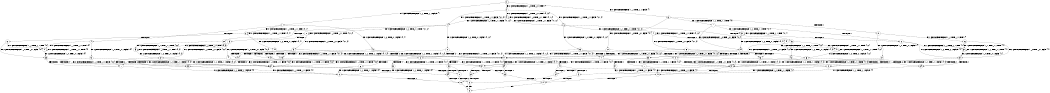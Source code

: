 digraph BCG {
size = "7, 10.5";
center = TRUE;
node [shape = circle];
0 [peripheries = 2];
0 -> 1 [label = "EX !1 !ATOMIC_EXCH_BRANCH (1, +1, TRUE, +1, 1, FALSE) !{}"];
0 -> 2 [label = "EX !2 !ATOMIC_EXCH_BRANCH (1, +0, TRUE, +0, 1, TRUE) !{}"];
0 -> 3 [label = "EX !0 !ATOMIC_EXCH_BRANCH (1, +1, TRUE, +1, 1, FALSE) !{}"];
1 -> 4 [label = "TERMINATE !1"];
1 -> 5 [label = "EX !2 !ATOMIC_EXCH_BRANCH (1, +0, TRUE, +0, 1, FALSE) !{0, 1}"];
1 -> 6 [label = "EX !0 !ATOMIC_EXCH_BRANCH (1, +1, TRUE, +1, 1, TRUE) !{0, 1}"];
2 -> 7 [label = "EX !1 !ATOMIC_EXCH_BRANCH (1, +1, TRUE, +1, 1, FALSE) !{0, 1, 2}"];
2 -> 8 [label = "EX !0 !ATOMIC_EXCH_BRANCH (1, +1, TRUE, +1, 1, FALSE) !{0, 1, 2}"];
2 -> 9 [label = "EX !2 !ATOMIC_EXCH_BRANCH (1, +0, TRUE, +0, 1, TRUE) !{0, 1, 2}"];
3 -> 10 [label = "TERMINATE !0"];
3 -> 11 [label = "EX !1 !ATOMIC_EXCH_BRANCH (1, +1, TRUE, +1, 1, TRUE) !{0}"];
3 -> 12 [label = "EX !2 !ATOMIC_EXCH_BRANCH (1, +0, TRUE, +0, 1, FALSE) !{0}"];
4 -> 13 [label = "EX !2 !ATOMIC_EXCH_BRANCH (1, +0, TRUE, +0, 1, FALSE) !{0}"];
4 -> 14 [label = "EX !0 !ATOMIC_EXCH_BRANCH (1, +1, TRUE, +1, 1, TRUE) !{0}"];
5 -> 15 [label = "TERMINATE !1"];
5 -> 16 [label = "TERMINATE !2"];
5 -> 17 [label = "EX !0 !ATOMIC_EXCH_BRANCH (1, +1, TRUE, +1, 1, FALSE) !{0, 1, 2}"];
6 -> 18 [label = "TERMINATE !1"];
6 -> 19 [label = "EX !2 !ATOMIC_EXCH_BRANCH (1, +0, TRUE, +0, 1, FALSE) !{0, 1}"];
6 -> 6 [label = "EX !0 !ATOMIC_EXCH_BRANCH (1, +1, TRUE, +1, 1, TRUE) !{0, 1}"];
7 -> 20 [label = "TERMINATE !1"];
7 -> 21 [label = "EX !0 !ATOMIC_EXCH_BRANCH (1, +1, TRUE, +1, 1, TRUE) !{0, 1, 2}"];
7 -> 22 [label = "EX !2 !ATOMIC_EXCH_BRANCH (1, +0, TRUE, +0, 1, FALSE) !{0, 1, 2}"];
8 -> 23 [label = "TERMINATE !0"];
8 -> 24 [label = "EX !1 !ATOMIC_EXCH_BRANCH (1, +1, TRUE, +1, 1, TRUE) !{0, 1, 2}"];
8 -> 25 [label = "EX !2 !ATOMIC_EXCH_BRANCH (1, +0, TRUE, +0, 1, FALSE) !{0, 1, 2}"];
9 -> 7 [label = "EX !1 !ATOMIC_EXCH_BRANCH (1, +1, TRUE, +1, 1, FALSE) !{0, 1, 2}"];
9 -> 8 [label = "EX !0 !ATOMIC_EXCH_BRANCH (1, +1, TRUE, +1, 1, FALSE) !{0, 1, 2}"];
9 -> 9 [label = "EX !2 !ATOMIC_EXCH_BRANCH (1, +0, TRUE, +0, 1, TRUE) !{0, 1, 2}"];
10 -> 26 [label = "EX !1 !ATOMIC_EXCH_BRANCH (1, +1, TRUE, +1, 1, TRUE) !{}"];
10 -> 27 [label = "EX !2 !ATOMIC_EXCH_BRANCH (1, +0, TRUE, +0, 1, FALSE) !{}"];
11 -> 28 [label = "TERMINATE !0"];
11 -> 29 [label = "EX !2 !ATOMIC_EXCH_BRANCH (1, +0, TRUE, +0, 1, FALSE) !{0, 1}"];
11 -> 30 [label = "EX !1 !ATOMIC_EXCH_BRANCH (1, +1, TRUE, +1, 1, TRUE) !{0, 1}"];
12 -> 31 [label = "TERMINATE !2"];
12 -> 32 [label = "TERMINATE !0"];
12 -> 17 [label = "EX !1 !ATOMIC_EXCH_BRANCH (1, +1, TRUE, +1, 1, FALSE) !{0, 1, 2}"];
13 -> 33 [label = "TERMINATE !2"];
13 -> 34 [label = "EX !0 !ATOMIC_EXCH_BRANCH (1, +1, TRUE, +1, 1, FALSE) !{0, 2}"];
14 -> 35 [label = "EX !2 !ATOMIC_EXCH_BRANCH (1, +0, TRUE, +0, 1, FALSE) !{0}"];
14 -> 14 [label = "EX !0 !ATOMIC_EXCH_BRANCH (1, +1, TRUE, +1, 1, TRUE) !{0}"];
15 -> 33 [label = "TERMINATE !2"];
15 -> 34 [label = "EX !0 !ATOMIC_EXCH_BRANCH (1, +1, TRUE, +1, 1, FALSE) !{0, 2}"];
16 -> 36 [label = "TERMINATE !1"];
16 -> 37 [label = "EX !0 !ATOMIC_EXCH_BRANCH (1, +1, TRUE, +1, 1, FALSE) !{0, 1}"];
17 -> 38 [label = "TERMINATE !1"];
17 -> 39 [label = "TERMINATE !2"];
17 -> 40 [label = "TERMINATE !0"];
18 -> 35 [label = "EX !2 !ATOMIC_EXCH_BRANCH (1, +0, TRUE, +0, 1, FALSE) !{0}"];
18 -> 14 [label = "EX !0 !ATOMIC_EXCH_BRANCH (1, +1, TRUE, +1, 1, TRUE) !{0}"];
19 -> 41 [label = "TERMINATE !1"];
19 -> 42 [label = "TERMINATE !2"];
19 -> 17 [label = "EX !0 !ATOMIC_EXCH_BRANCH (1, +1, TRUE, +1, 1, FALSE) !{0, 1, 2}"];
20 -> 43 [label = "EX !0 !ATOMIC_EXCH_BRANCH (1, +1, TRUE, +1, 1, TRUE) !{0, 2}"];
20 -> 44 [label = "EX !2 !ATOMIC_EXCH_BRANCH (1, +0, TRUE, +0, 1, FALSE) !{0, 2}"];
21 -> 45 [label = "TERMINATE !1"];
21 -> 46 [label = "EX !2 !ATOMIC_EXCH_BRANCH (1, +0, TRUE, +0, 1, FALSE) !{0, 1, 2}"];
21 -> 21 [label = "EX !0 !ATOMIC_EXCH_BRANCH (1, +1, TRUE, +1, 1, TRUE) !{0, 1, 2}"];
22 -> 15 [label = "TERMINATE !1"];
22 -> 16 [label = "TERMINATE !2"];
22 -> 17 [label = "EX !0 !ATOMIC_EXCH_BRANCH (1, +1, TRUE, +1, 1, FALSE) !{0, 1, 2}"];
23 -> 47 [label = "EX !1 !ATOMIC_EXCH_BRANCH (1, +1, TRUE, +1, 1, TRUE) !{1, 2}"];
23 -> 48 [label = "EX !2 !ATOMIC_EXCH_BRANCH (1, +0, TRUE, +0, 1, FALSE) !{1, 2}"];
24 -> 49 [label = "TERMINATE !0"];
24 -> 50 [label = "EX !2 !ATOMIC_EXCH_BRANCH (1, +0, TRUE, +0, 1, FALSE) !{0, 1, 2}"];
24 -> 24 [label = "EX !1 !ATOMIC_EXCH_BRANCH (1, +1, TRUE, +1, 1, TRUE) !{0, 1, 2}"];
25 -> 31 [label = "TERMINATE !2"];
25 -> 32 [label = "TERMINATE !0"];
25 -> 17 [label = "EX !1 !ATOMIC_EXCH_BRANCH (1, +1, TRUE, +1, 1, FALSE) !{0, 1, 2}"];
26 -> 51 [label = "EX !2 !ATOMIC_EXCH_BRANCH (1, +0, TRUE, +0, 1, FALSE) !{1}"];
26 -> 52 [label = "EX !1 !ATOMIC_EXCH_BRANCH (1, +1, TRUE, +1, 1, TRUE) !{1}"];
27 -> 53 [label = "TERMINATE !2"];
27 -> 54 [label = "EX !1 !ATOMIC_EXCH_BRANCH (1, +1, TRUE, +1, 1, FALSE) !{1, 2}"];
28 -> 51 [label = "EX !2 !ATOMIC_EXCH_BRANCH (1, +0, TRUE, +0, 1, FALSE) !{1}"];
28 -> 52 [label = "EX !1 !ATOMIC_EXCH_BRANCH (1, +1, TRUE, +1, 1, TRUE) !{1}"];
29 -> 55 [label = "TERMINATE !2"];
29 -> 56 [label = "TERMINATE !0"];
29 -> 17 [label = "EX !1 !ATOMIC_EXCH_BRANCH (1, +1, TRUE, +1, 1, FALSE) !{0, 1, 2}"];
30 -> 28 [label = "TERMINATE !0"];
30 -> 29 [label = "EX !2 !ATOMIC_EXCH_BRANCH (1, +0, TRUE, +0, 1, FALSE) !{0, 1}"];
30 -> 30 [label = "EX !1 !ATOMIC_EXCH_BRANCH (1, +1, TRUE, +1, 1, TRUE) !{0, 1}"];
31 -> 57 [label = "TERMINATE !0"];
31 -> 37 [label = "EX !1 !ATOMIC_EXCH_BRANCH (1, +1, TRUE, +1, 1, FALSE) !{0, 1}"];
32 -> 53 [label = "TERMINATE !2"];
32 -> 54 [label = "EX !1 !ATOMIC_EXCH_BRANCH (1, +1, TRUE, +1, 1, FALSE) !{1, 2}"];
33 -> 58 [label = "EX !0 !ATOMIC_EXCH_BRANCH (1, +1, TRUE, +1, 1, FALSE) !{0}"];
34 -> 59 [label = "TERMINATE !2"];
34 -> 60 [label = "TERMINATE !0"];
35 -> 61 [label = "TERMINATE !2"];
35 -> 34 [label = "EX !0 !ATOMIC_EXCH_BRANCH (1, +1, TRUE, +1, 1, FALSE) !{0, 2}"];
36 -> 58 [label = "EX !0 !ATOMIC_EXCH_BRANCH (1, +1, TRUE, +1, 1, FALSE) !{0}"];
37 -> 62 [label = "TERMINATE !1"];
37 -> 63 [label = "TERMINATE !0"];
38 -> 59 [label = "TERMINATE !2"];
38 -> 60 [label = "TERMINATE !0"];
39 -> 62 [label = "TERMINATE !1"];
39 -> 63 [label = "TERMINATE !0"];
40 -> 64 [label = "TERMINATE !1"];
40 -> 65 [label = "TERMINATE !2"];
41 -> 61 [label = "TERMINATE !2"];
41 -> 34 [label = "EX !0 !ATOMIC_EXCH_BRANCH (1, +1, TRUE, +1, 1, FALSE) !{0, 2}"];
42 -> 66 [label = "TERMINATE !1"];
42 -> 37 [label = "EX !0 !ATOMIC_EXCH_BRANCH (1, +1, TRUE, +1, 1, FALSE) !{0, 1}"];
43 -> 67 [label = "EX !2 !ATOMIC_EXCH_BRANCH (1, +0, TRUE, +0, 1, FALSE) !{0, 2}"];
43 -> 43 [label = "EX !0 !ATOMIC_EXCH_BRANCH (1, +1, TRUE, +1, 1, TRUE) !{0, 2}"];
44 -> 33 [label = "TERMINATE !2"];
44 -> 34 [label = "EX !0 !ATOMIC_EXCH_BRANCH (1, +1, TRUE, +1, 1, FALSE) !{0, 2}"];
45 -> 67 [label = "EX !2 !ATOMIC_EXCH_BRANCH (1, +0, TRUE, +0, 1, FALSE) !{0, 2}"];
45 -> 43 [label = "EX !0 !ATOMIC_EXCH_BRANCH (1, +1, TRUE, +1, 1, TRUE) !{0, 2}"];
46 -> 41 [label = "TERMINATE !1"];
46 -> 42 [label = "TERMINATE !2"];
46 -> 17 [label = "EX !0 !ATOMIC_EXCH_BRANCH (1, +1, TRUE, +1, 1, FALSE) !{0, 1, 2}"];
47 -> 68 [label = "EX !2 !ATOMIC_EXCH_BRANCH (1, +0, TRUE, +0, 1, FALSE) !{1, 2}"];
47 -> 47 [label = "EX !1 !ATOMIC_EXCH_BRANCH (1, +1, TRUE, +1, 1, TRUE) !{1, 2}"];
48 -> 53 [label = "TERMINATE !2"];
48 -> 54 [label = "EX !1 !ATOMIC_EXCH_BRANCH (1, +1, TRUE, +1, 1, FALSE) !{1, 2}"];
49 -> 68 [label = "EX !2 !ATOMIC_EXCH_BRANCH (1, +0, TRUE, +0, 1, FALSE) !{1, 2}"];
49 -> 47 [label = "EX !1 !ATOMIC_EXCH_BRANCH (1, +1, TRUE, +1, 1, TRUE) !{1, 2}"];
50 -> 55 [label = "TERMINATE !2"];
50 -> 56 [label = "TERMINATE !0"];
50 -> 17 [label = "EX !1 !ATOMIC_EXCH_BRANCH (1, +1, TRUE, +1, 1, FALSE) !{0, 1, 2}"];
51 -> 69 [label = "TERMINATE !2"];
51 -> 54 [label = "EX !1 !ATOMIC_EXCH_BRANCH (1, +1, TRUE, +1, 1, FALSE) !{1, 2}"];
52 -> 51 [label = "EX !2 !ATOMIC_EXCH_BRANCH (1, +0, TRUE, +0, 1, FALSE) !{1}"];
52 -> 52 [label = "EX !1 !ATOMIC_EXCH_BRANCH (1, +1, TRUE, +1, 1, TRUE) !{1}"];
53 -> 70 [label = "EX !1 !ATOMIC_EXCH_BRANCH (1, +1, TRUE, +1, 1, FALSE) !{1}"];
54 -> 64 [label = "TERMINATE !1"];
54 -> 65 [label = "TERMINATE !2"];
55 -> 71 [label = "TERMINATE !0"];
55 -> 37 [label = "EX !1 !ATOMIC_EXCH_BRANCH (1, +1, TRUE, +1, 1, FALSE) !{0, 1}"];
56 -> 69 [label = "TERMINATE !2"];
56 -> 54 [label = "EX !1 !ATOMIC_EXCH_BRANCH (1, +1, TRUE, +1, 1, FALSE) !{1, 2}"];
57 -> 70 [label = "EX !1 !ATOMIC_EXCH_BRANCH (1, +1, TRUE, +1, 1, FALSE) !{1}"];
58 -> 72 [label = "TERMINATE !0"];
59 -> 72 [label = "TERMINATE !0"];
60 -> 73 [label = "TERMINATE !2"];
61 -> 58 [label = "EX !0 !ATOMIC_EXCH_BRANCH (1, +1, TRUE, +1, 1, FALSE) !{0}"];
62 -> 72 [label = "TERMINATE !0"];
63 -> 74 [label = "TERMINATE !1"];
64 -> 73 [label = "TERMINATE !2"];
65 -> 74 [label = "TERMINATE !1"];
66 -> 58 [label = "EX !0 !ATOMIC_EXCH_BRANCH (1, +1, TRUE, +1, 1, FALSE) !{0}"];
67 -> 61 [label = "TERMINATE !2"];
67 -> 34 [label = "EX !0 !ATOMIC_EXCH_BRANCH (1, +1, TRUE, +1, 1, FALSE) !{0, 2}"];
68 -> 69 [label = "TERMINATE !2"];
68 -> 54 [label = "EX !1 !ATOMIC_EXCH_BRANCH (1, +1, TRUE, +1, 1, FALSE) !{1, 2}"];
69 -> 70 [label = "EX !1 !ATOMIC_EXCH_BRANCH (1, +1, TRUE, +1, 1, FALSE) !{1}"];
70 -> 74 [label = "TERMINATE !1"];
71 -> 70 [label = "EX !1 !ATOMIC_EXCH_BRANCH (1, +1, TRUE, +1, 1, FALSE) !{1}"];
72 -> 75 [label = "exit"];
73 -> 75 [label = "exit"];
74 -> 75 [label = "exit"];
}
